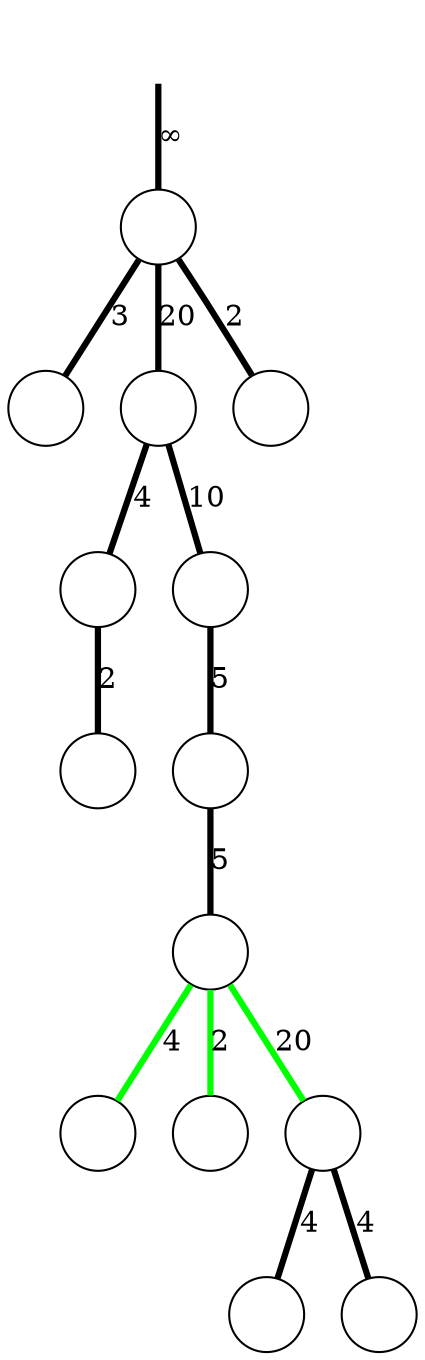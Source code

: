 digraph
{
	node [shape=circle, label=""];
	edge [dir=both, arrowtail=none, arrowhead=none, penwidth=3];

	r -> n00 [label="&infin;"];
	n00 -> n10 [label=3];
	n00 -> n11 [label=20];
	n00 -> n12 [label=2];
	n11 -> n20 [label=4];
	n11 -> n21 [label=10];
	n20 -> n30 [label=2];
	n21 -> n31 [label=5];
	n31 -> n40 [label=5];
	n40 -> n50 [label=4, color=green];
	n40 -> n51 [label=2, color=green];
	n40 -> n52 [label=20, color=green];
	n52 -> n60 [label=4];
	n52 -> n61 [label=4];

	r [style=invisible];
}
